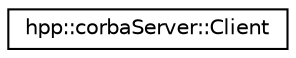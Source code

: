 digraph "Graphical Class Hierarchy"
{
  edge [fontname="Helvetica",fontsize="10",labelfontname="Helvetica",labelfontsize="10"];
  node [fontname="Helvetica",fontsize="10",shape=record];
  rankdir="LR";
  Node1 [label="hpp::corbaServer::Client",height=0.2,width=0.4,color="black", fillcolor="white", style="filled",URL="$a00003.html"];
}
